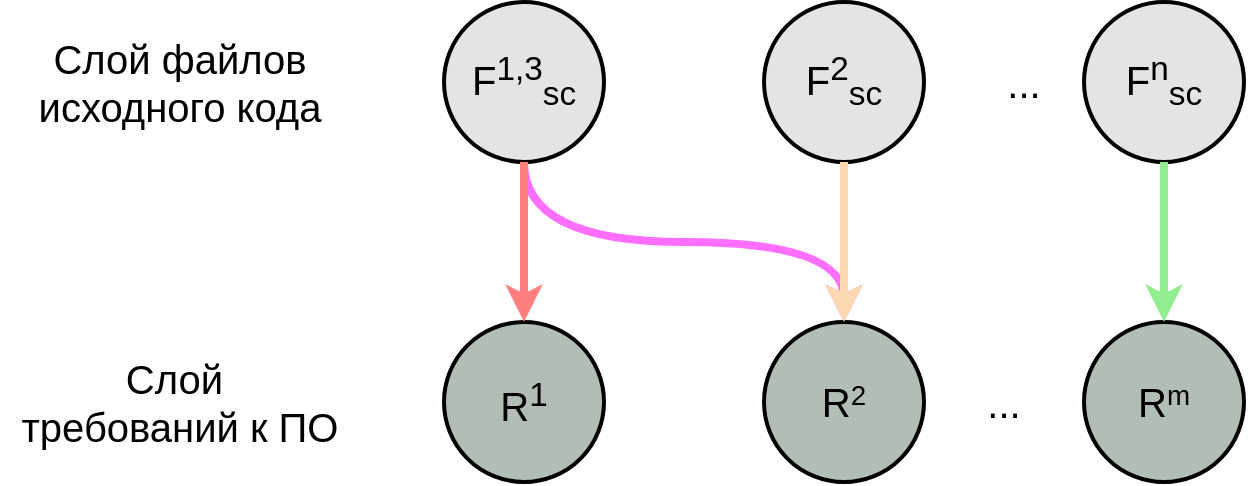 <mxfile version="24.2.5" type="device">
  <diagram name="Страница — 1" id="Eor_7kOFJwuVsaAqe-5r">
    <mxGraphModel dx="869" dy="674" grid="1" gridSize="10" guides="1" tooltips="1" connect="1" arrows="1" fold="1" page="1" pageScale="1" pageWidth="827" pageHeight="1169" math="0" shadow="0">
      <root>
        <mxCell id="0" />
        <mxCell id="1" parent="0" />
        <mxCell id="aM9SU7QAF97bAIuShuWj-1" style="edgeStyle=orthogonalEdgeStyle;curved=1;rounded=0;orthogonalLoop=1;jettySize=auto;html=1;exitX=0.5;exitY=1;exitDx=0;exitDy=0;entryX=0.5;entryY=0;entryDx=0;entryDy=0;strokeWidth=4;strokeColor=#FF6FFF;" parent="1" source="5N5q9qp-K08lSnOSJCgD-3" target="5N5q9qp-K08lSnOSJCgD-8" edge="1">
          <mxGeometry relative="1" as="geometry" />
        </mxCell>
        <mxCell id="5N5q9qp-K08lSnOSJCgD-3" value="F&lt;sup&gt;1,3&lt;/sup&gt;&lt;sub&gt;sc&lt;/sub&gt;" style="ellipse;whiteSpace=wrap;html=1;aspect=fixed;fontSize=20;strokeWidth=2;fillColor=#E5E4E2;" parent="1" vertex="1">
          <mxGeometry x="334" y="160" width="80" height="80" as="geometry" />
        </mxCell>
        <mxCell id="5N5q9qp-K08lSnOSJCgD-4" value="F&lt;sup&gt;2&lt;/sup&gt;&lt;sub&gt;sc&lt;/sub&gt;" style="ellipse;whiteSpace=wrap;html=1;aspect=fixed;fontSize=20;strokeWidth=2;fillColor=#E5E4E2;" parent="1" vertex="1">
          <mxGeometry x="494" y="160" width="80" height="80" as="geometry" />
        </mxCell>
        <mxCell id="5N5q9qp-K08lSnOSJCgD-7" value="R&lt;sup&gt;1&lt;/sup&gt;" style="ellipse;whiteSpace=wrap;html=1;aspect=fixed;fontSize=20;strokeWidth=2;fillColor=#B2BEB5;" parent="1" vertex="1">
          <mxGeometry x="334" y="320" width="80" height="80" as="geometry" />
        </mxCell>
        <mxCell id="5N5q9qp-K08lSnOSJCgD-8" value="R&lt;span style=&quot;font-size: 16.667px;&quot;&gt;&lt;sup&gt;2&lt;/sup&gt;&lt;/span&gt;" style="ellipse;whiteSpace=wrap;html=1;aspect=fixed;fontSize=20;strokeWidth=2;fillColor=#B2BEB5;" parent="1" vertex="1">
          <mxGeometry x="494" y="320" width="80" height="80" as="geometry" />
        </mxCell>
        <mxCell id="5N5q9qp-K08lSnOSJCgD-9" value="R&lt;span style=&quot;font-size: 16.667px;&quot;&gt;&lt;sup&gt;m&lt;/sup&gt;&lt;/span&gt;" style="ellipse;whiteSpace=wrap;html=1;aspect=fixed;fontSize=20;strokeWidth=2;fillColor=#B2BEB5;" parent="1" vertex="1">
          <mxGeometry x="654" y="320" width="80" height="80" as="geometry" />
        </mxCell>
        <mxCell id="5N5q9qp-K08lSnOSJCgD-10" value="..." style="text;html=1;align=center;verticalAlign=middle;whiteSpace=wrap;rounded=0;fontSize=20;strokeWidth=2;" parent="1" vertex="1">
          <mxGeometry x="584" y="345" width="60" height="30" as="geometry" />
        </mxCell>
        <mxCell id="5N5q9qp-K08lSnOSJCgD-11" value="F&lt;sup&gt;n&lt;/sup&gt;&lt;sub&gt;sc&lt;/sub&gt;" style="ellipse;whiteSpace=wrap;html=1;aspect=fixed;fontSize=20;strokeWidth=2;fillColor=#E5E4E2;" parent="1" vertex="1">
          <mxGeometry x="654" y="160" width="80" height="80" as="geometry" />
        </mxCell>
        <mxCell id="5N5q9qp-K08lSnOSJCgD-12" value="..." style="text;html=1;align=center;verticalAlign=middle;whiteSpace=wrap;rounded=0;fontSize=20;strokeWidth=2;" parent="1" vertex="1">
          <mxGeometry x="594" y="185" width="60" height="30" as="geometry" />
        </mxCell>
        <mxCell id="5N5q9qp-K08lSnOSJCgD-13" value="" style="endArrow=classic;html=1;rounded=0;exitX=0.5;exitY=1;exitDx=0;exitDy=0;entryX=0.5;entryY=0;entryDx=0;entryDy=0;fontSize=20;strokeWidth=4;strokeColor=#FF7F7F;" parent="1" source="5N5q9qp-K08lSnOSJCgD-3" target="5N5q9qp-K08lSnOSJCgD-7" edge="1">
          <mxGeometry width="50" height="50" relative="1" as="geometry">
            <mxPoint x="534" y="370" as="sourcePoint" />
            <mxPoint x="584" y="320" as="targetPoint" />
          </mxGeometry>
        </mxCell>
        <mxCell id="5N5q9qp-K08lSnOSJCgD-14" value="" style="endArrow=classic;html=1;rounded=0;exitX=0.5;exitY=1;exitDx=0;exitDy=0;entryX=0.5;entryY=0;entryDx=0;entryDy=0;fontSize=20;strokeWidth=4;strokeColor=#FED8B1;" parent="1" source="5N5q9qp-K08lSnOSJCgD-4" target="5N5q9qp-K08lSnOSJCgD-8" edge="1">
          <mxGeometry width="50" height="50" relative="1" as="geometry">
            <mxPoint x="534" y="370" as="sourcePoint" />
            <mxPoint x="584" y="320" as="targetPoint" />
          </mxGeometry>
        </mxCell>
        <mxCell id="5N5q9qp-K08lSnOSJCgD-16" value="" style="endArrow=classic;html=1;rounded=0;exitX=0.5;exitY=1;exitDx=0;exitDy=0;entryX=0.5;entryY=0;entryDx=0;entryDy=0;fontSize=20;strokeWidth=4;strokeColor=#90EE90;" parent="1" source="5N5q9qp-K08lSnOSJCgD-11" target="5N5q9qp-K08lSnOSJCgD-9" edge="1">
          <mxGeometry width="50" height="50" relative="1" as="geometry">
            <mxPoint x="534" y="370" as="sourcePoint" />
            <mxPoint x="584" y="320" as="targetPoint" />
          </mxGeometry>
        </mxCell>
        <mxCell id="5N5q9qp-K08lSnOSJCgD-17" value="Слой файлов исходного кода" style="text;html=1;align=center;verticalAlign=middle;whiteSpace=wrap;rounded=0;fontSize=20;" parent="1" vertex="1">
          <mxGeometry x="112" y="185" width="180" height="30" as="geometry" />
        </mxCell>
        <mxCell id="5N5q9qp-K08lSnOSJCgD-18" value="Слой&amp;nbsp;&lt;div&gt;требований к ПО&lt;/div&gt;" style="text;html=1;align=center;verticalAlign=middle;whiteSpace=wrap;rounded=0;fontSize=20;" parent="1" vertex="1">
          <mxGeometry x="112" y="345" width="180" height="30" as="geometry" />
        </mxCell>
      </root>
    </mxGraphModel>
  </diagram>
</mxfile>
